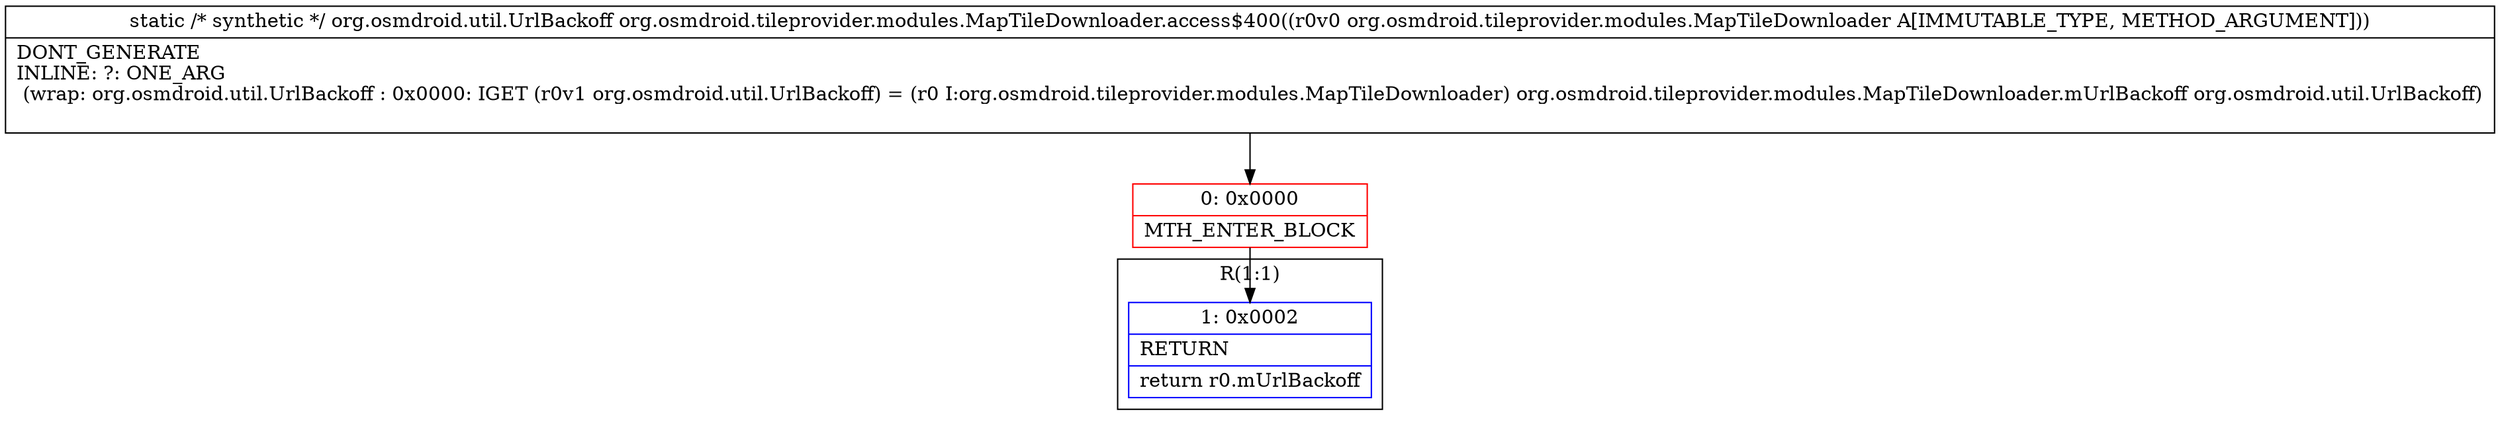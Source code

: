 digraph "CFG fororg.osmdroid.tileprovider.modules.MapTileDownloader.access$400(Lorg\/osmdroid\/tileprovider\/modules\/MapTileDownloader;)Lorg\/osmdroid\/util\/UrlBackoff;" {
subgraph cluster_Region_355026791 {
label = "R(1:1)";
node [shape=record,color=blue];
Node_1 [shape=record,label="{1\:\ 0x0002|RETURN\l|return r0.mUrlBackoff\l}"];
}
Node_0 [shape=record,color=red,label="{0\:\ 0x0000|MTH_ENTER_BLOCK\l}"];
MethodNode[shape=record,label="{static \/* synthetic *\/ org.osmdroid.util.UrlBackoff org.osmdroid.tileprovider.modules.MapTileDownloader.access$400((r0v0 org.osmdroid.tileprovider.modules.MapTileDownloader A[IMMUTABLE_TYPE, METHOD_ARGUMENT]))  | DONT_GENERATE\lINLINE: ?: ONE_ARG  \l  (wrap: org.osmdroid.util.UrlBackoff : 0x0000: IGET  (r0v1 org.osmdroid.util.UrlBackoff) = (r0 I:org.osmdroid.tileprovider.modules.MapTileDownloader) org.osmdroid.tileprovider.modules.MapTileDownloader.mUrlBackoff org.osmdroid.util.UrlBackoff)\l\l}"];
MethodNode -> Node_0;
Node_0 -> Node_1;
}

